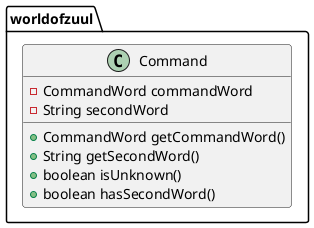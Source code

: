 @startuml
class worldofzuul.Command {
- CommandWord commandWord
- String secondWord
+ CommandWord getCommandWord()
+ String getSecondWord()
+ boolean isUnknown()
+ boolean hasSecondWord()
}
@enduml